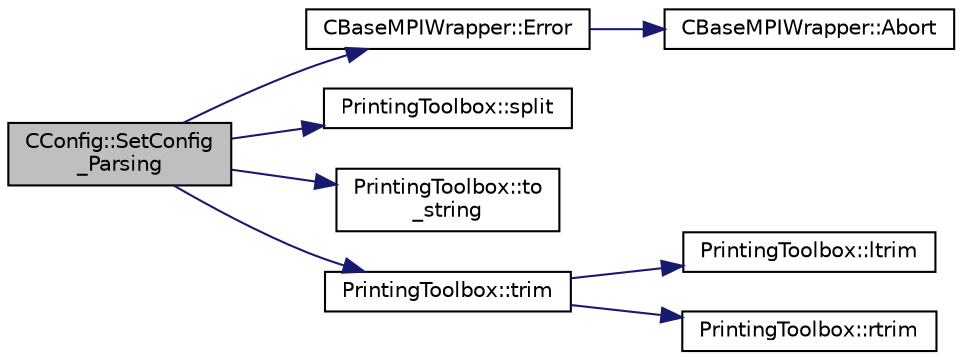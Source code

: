 digraph "CConfig::SetConfig_Parsing"
{
 // LATEX_PDF_SIZE
  edge [fontname="Helvetica",fontsize="10",labelfontname="Helvetica",labelfontsize="10"];
  node [fontname="Helvetica",fontsize="10",shape=record];
  rankdir="LR";
  Node1 [label="CConfig::SetConfig\l_Parsing",height=0.2,width=0.4,color="black", fillcolor="grey75", style="filled", fontcolor="black",tooltip="Set the config file parsing."];
  Node1 -> Node2 [color="midnightblue",fontsize="10",style="solid",fontname="Helvetica"];
  Node2 [label="CBaseMPIWrapper::Error",height=0.2,width=0.4,color="black", fillcolor="white", style="filled",URL="$classCBaseMPIWrapper.html#a04457c47629bda56704e6a8804833eeb",tooltip=" "];
  Node2 -> Node3 [color="midnightblue",fontsize="10",style="solid",fontname="Helvetica"];
  Node3 [label="CBaseMPIWrapper::Abort",height=0.2,width=0.4,color="black", fillcolor="white", style="filled",URL="$classCBaseMPIWrapper.html#af7297d861dca86b45cf561b6ab642e8f",tooltip=" "];
  Node1 -> Node4 [color="midnightblue",fontsize="10",style="solid",fontname="Helvetica"];
  Node4 [label="PrintingToolbox::split",height=0.2,width=0.4,color="black", fillcolor="white", style="filled",URL="$namespacePrintingToolbox.html#abd4b09ef601c48797157b3576d4c7141",tooltip=" "];
  Node1 -> Node5 [color="midnightblue",fontsize="10",style="solid",fontname="Helvetica"];
  Node5 [label="PrintingToolbox::to\l_string",height=0.2,width=0.4,color="black", fillcolor="white", style="filled",URL="$namespacePrintingToolbox.html#a382f3911ccba468c241c530ae0c78b63",tooltip=" "];
  Node1 -> Node6 [color="midnightblue",fontsize="10",style="solid",fontname="Helvetica"];
  Node6 [label="PrintingToolbox::trim",height=0.2,width=0.4,color="black", fillcolor="white", style="filled",URL="$namespacePrintingToolbox.html#a8d3bf1566f372942cfb12952d4fca751",tooltip=" "];
  Node6 -> Node7 [color="midnightblue",fontsize="10",style="solid",fontname="Helvetica"];
  Node7 [label="PrintingToolbox::ltrim",height=0.2,width=0.4,color="black", fillcolor="white", style="filled",URL="$namespacePrintingToolbox.html#a434608584a5874efeb4799797cdda637",tooltip=" "];
  Node6 -> Node8 [color="midnightblue",fontsize="10",style="solid",fontname="Helvetica"];
  Node8 [label="PrintingToolbox::rtrim",height=0.2,width=0.4,color="black", fillcolor="white", style="filled",URL="$namespacePrintingToolbox.html#a60e271bb6995e55d8c0a0522b714940d",tooltip=" "];
}
